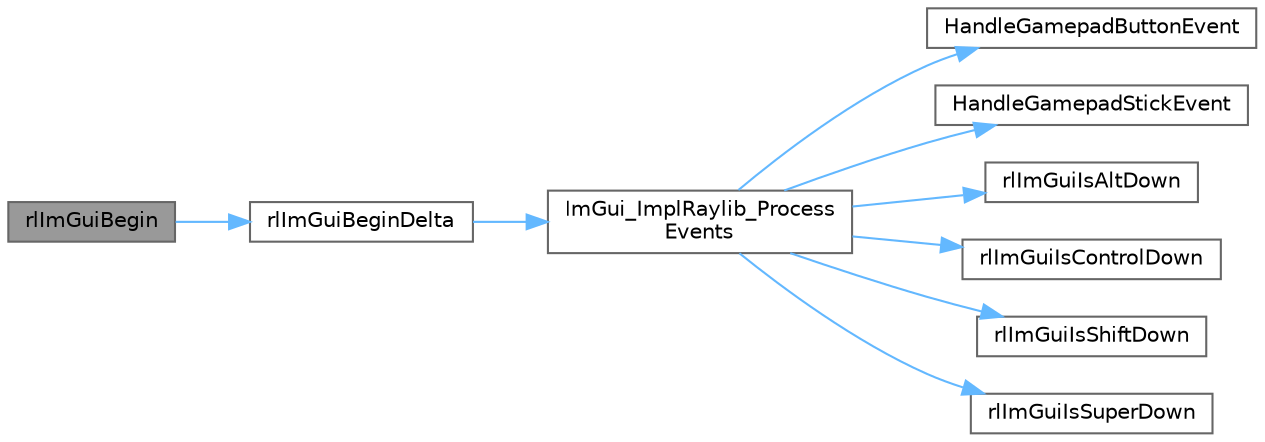 digraph "rlImGuiBegin"
{
 // LATEX_PDF_SIZE
  bgcolor="transparent";
  edge [fontname=Helvetica,fontsize=10,labelfontname=Helvetica,labelfontsize=10];
  node [fontname=Helvetica,fontsize=10,shape=box,height=0.2,width=0.4];
  rankdir="LR";
  Node1 [id="Node000001",label="rlImGuiBegin",height=0.2,width=0.4,color="gray40", fillcolor="grey60", style="filled", fontcolor="black",tooltip="Starts a new ImGui Frame Calls ImGui_ImplRaylib_NewFrame, ImGui_ImplRaylib_ProcessEvents,..."];
  Node1 -> Node2 [id="edge1_Node000001_Node000002",color="steelblue1",style="solid",tooltip=" "];
  Node2 [id="Node000002",label="rlImGuiBeginDelta",height=0.2,width=0.4,color="grey40", fillcolor="white", style="filled",URL="$rl_im_gui_8cpp.html#a849c30820adf25dbde79703c16aee20b",tooltip="Starts a new ImGui Frame with a specified delta time."];
  Node2 -> Node3 [id="edge2_Node000002_Node000003",color="steelblue1",style="solid",tooltip=" "];
  Node3 [id="Node000003",label="ImGui_ImplRaylib_Process\lEvents",height=0.2,width=0.4,color="grey40", fillcolor="white", style="filled",URL="$rl_im_gui_8cpp.html#ac7534a7fcd2a02821edaff0e9abd7d71",tooltip=" "];
  Node3 -> Node4 [id="edge3_Node000003_Node000004",color="steelblue1",style="solid",tooltip=" "];
  Node4 [id="Node000004",label="HandleGamepadButtonEvent",height=0.2,width=0.4,color="grey40", fillcolor="white", style="filled",URL="$rl_im_gui_8cpp.html#a3e17bbf481c1730ebe675fbdf7274ef9",tooltip=" "];
  Node3 -> Node5 [id="edge4_Node000003_Node000005",color="steelblue1",style="solid",tooltip=" "];
  Node5 [id="Node000005",label="HandleGamepadStickEvent",height=0.2,width=0.4,color="grey40", fillcolor="white", style="filled",URL="$rl_im_gui_8cpp.html#a77958275af37238a59737a67b3793229",tooltip=" "];
  Node3 -> Node6 [id="edge5_Node000003_Node000006",color="steelblue1",style="solid",tooltip=" "];
  Node6 [id="Node000006",label="rlImGuiIsAltDown",height=0.2,width=0.4,color="grey40", fillcolor="white", style="filled",URL="$rl_im_gui_8cpp.html#a835fb4f34941221018a7ef89a8a324b8",tooltip=" "];
  Node3 -> Node7 [id="edge6_Node000003_Node000007",color="steelblue1",style="solid",tooltip=" "];
  Node7 [id="Node000007",label="rlImGuiIsControlDown",height=0.2,width=0.4,color="grey40", fillcolor="white", style="filled",URL="$rl_im_gui_8cpp.html#a60174badb1ca8daecff7e9e7561d6e1c",tooltip=" "];
  Node3 -> Node8 [id="edge7_Node000003_Node000008",color="steelblue1",style="solid",tooltip=" "];
  Node8 [id="Node000008",label="rlImGuiIsShiftDown",height=0.2,width=0.4,color="grey40", fillcolor="white", style="filled",URL="$rl_im_gui_8cpp.html#a4b7c99e151ee287ef8e9b5ee09838748",tooltip=" "];
  Node3 -> Node9 [id="edge8_Node000003_Node000009",color="steelblue1",style="solid",tooltip=" "];
  Node9 [id="Node000009",label="rlImGuiIsSuperDown",height=0.2,width=0.4,color="grey40", fillcolor="white", style="filled",URL="$rl_im_gui_8cpp.html#a0097e258d41bff1e36d55115ed11de78",tooltip=" "];
}
